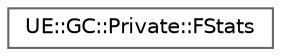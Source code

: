 digraph "Graphical Class Hierarchy"
{
 // INTERACTIVE_SVG=YES
 // LATEX_PDF_SIZE
  bgcolor="transparent";
  edge [fontname=Helvetica,fontsize=10,labelfontname=Helvetica,labelfontsize=10];
  node [fontname=Helvetica,fontsize=10,shape=box,height=0.2,width=0.4];
  rankdir="LR";
  Node0 [id="Node000000",label="UE::GC::Private::FStats",height=0.2,width=0.4,color="grey40", fillcolor="white", style="filled",URL="$d7/d63/structUE_1_1GC_1_1Private_1_1FStats.html",tooltip=" "];
}
